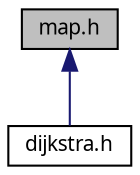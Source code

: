 digraph "map.h"
{
  edge [fontname="Verdana",fontsize="10",labelfontname="Verdana",labelfontsize="10"];
  node [fontname="Verdana",fontsize="10",shape=record];
  Node1 [label="map.h",height=0.2,width=0.4,color="black", fillcolor="grey75", style="filled", fontcolor="black"];
  Node1 -> Node2 [dir="back",color="midnightblue",fontsize="10",style="solid",fontname="Verdana"];
  Node2 [label="dijkstra.h",height=0.2,width=0.4,color="black", fillcolor="white", style="filled",URL="$dijkstra_8h.html",tooltip="Header file for dijkstra. "];
}
